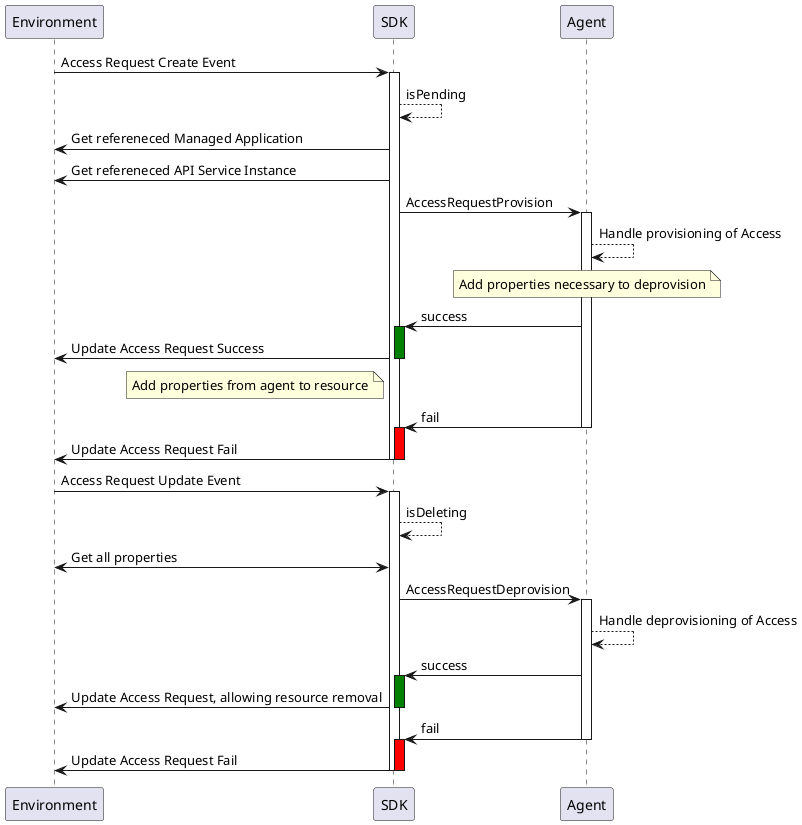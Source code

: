 @startuml
participant Environment as env
participant SDK as sdk 
participant Agent as agent

'Provision Access Request

env -> sdk: Access Request Create Event
activate sdk
sdk --> sdk: isPending
sdk -> env: Get refereneced Managed Application
sdk -> env: Get refereneced API Service Instance

sdk -> agent: AccessRequestProvision
activate agent

agent --> agent: Handle provisioning of Access
note over agent: Add properties necessary to deprovision

agent -> sdk: success
activate sdk #green

sdk -> env: Update Access Request Success
deactivate sdk
note left sdk: Add properties from agent to resource

agent -> sdk: fail
deactivate agent
activate sdk #red

sdk -> env: Update Access Request Fail
deactivate sdk

deactivate sdk

'Deprovision Access Request

env -> sdk: Access Request Update Event
activate sdk
sdk --> sdk: isDeleting
sdk <-> env: Get all properties

sdk -> agent: AccessRequestDeprovision
activate agent

agent --> agent: Handle deprovisioning of Access

agent -> sdk: success
activate sdk #green

sdk -> env: Update Access Request, allowing resource removal
deactivate sdk

agent -> sdk: fail
deactivate agent
activate sdk #red

sdk -> env: Update Access Request Fail
deactivate sdk

deactivate sdk
@enduml
